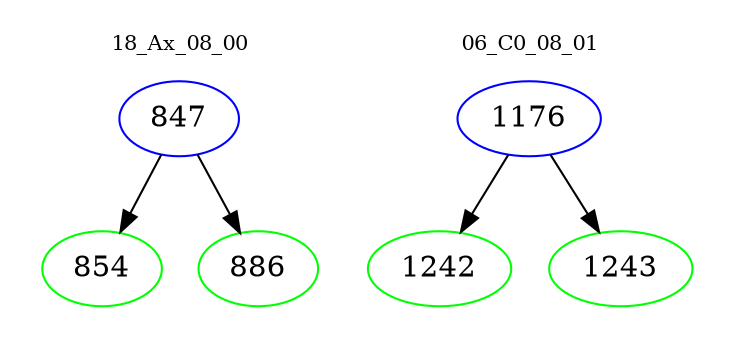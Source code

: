 digraph{
subgraph cluster_0 {
color = white
label = "18_Ax_08_00";
fontsize=10;
T0_847 [label="847", color="blue"]
T0_847 -> T0_854 [color="black"]
T0_854 [label="854", color="green"]
T0_847 -> T0_886 [color="black"]
T0_886 [label="886", color="green"]
}
subgraph cluster_1 {
color = white
label = "06_C0_08_01";
fontsize=10;
T1_1176 [label="1176", color="blue"]
T1_1176 -> T1_1242 [color="black"]
T1_1242 [label="1242", color="green"]
T1_1176 -> T1_1243 [color="black"]
T1_1243 [label="1243", color="green"]
}
}
